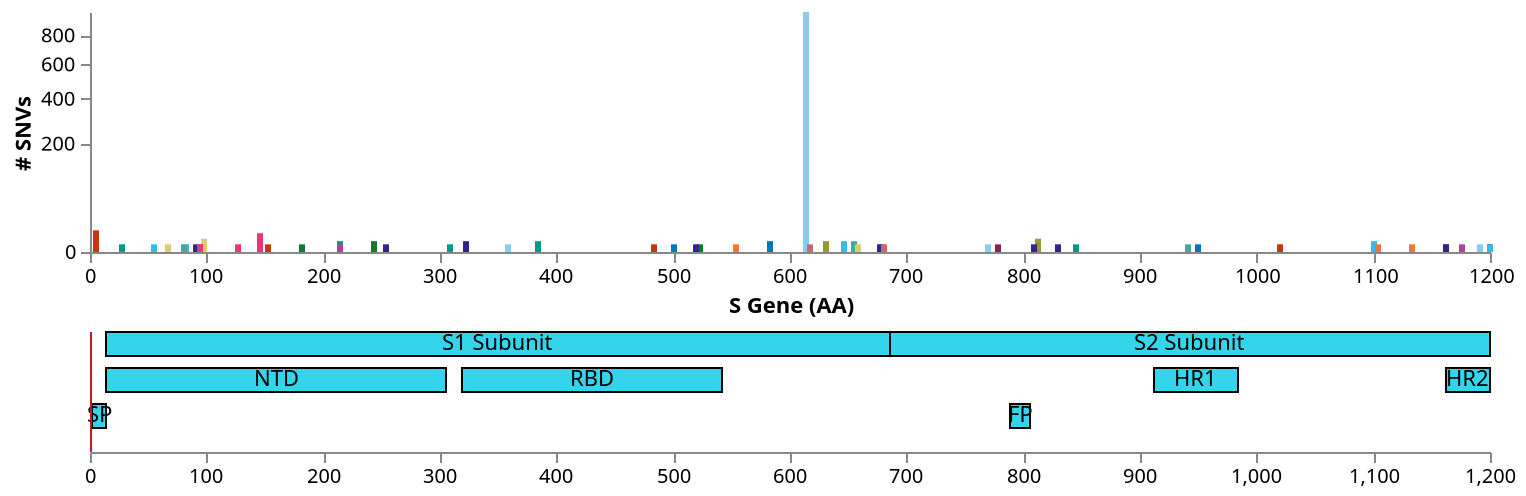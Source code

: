{
  "$schema": "https://vega.github.io/schema/vega/v5.json",
  "description": "A basic bar chart example, with value labels shown upon mouse hover.",
  "width": 700,
  "height": 220,
  "padding": 5,
  "signals": [
    {"name": "entropyPlotHeight", "value": 120},
    {"name": "domainPlotHeight", "value": 60},
    {"name": "domainPlotYRange", "update": "[domainPlotHeight, 0]"},
    {"name": "domainPlotY", "update": "height - domainPlotHeight"},
    {"name": "entropyPlotYRange", "update": "[entropyPlotHeight, 0]"},
    {"name": "totalSequences", "value": 1000},
    {"name": "posField", "value": 1},
    {"name": "rectWidth", "update": "invert('xDetail', 3)"},
    {"name": "xRange", "value": [0, 1200]},
    {"name": "xLabel", "value": "S Gene (AA)"},
    {"name": "yLabel", "value": "# SNVs"},
    {"name": "detailDomain"},
    {
      "name": "hoverGroup",
      "value": null,
      "on": [
        {"events": "@entropybars:mouseover!", "update": "{group: datum.snv}"},
        {"events": "@entropybars:mouseout!", "update": "null"}
      ]
    },
    {
      "name": "clearSnv",
      "value": true,
      "on": [
        {"events": "mouseup[!event.item]", "update": "true", "force": true}
      ]
    },
    {
      "name": "shiftSnv",
      "value": false,
      "on": [
        {
          "events": "@entropybars:click",
          "update": "event.shiftKey",
          "force": true
        }
      ]
    },
    {
      "name": "clickedSnv",
      "value": null,
      "on": [
        {
          "events": "@entropybars:click",
          "update": "{group: datum.snv}",
          "force": true
        }
      ]
    },
    {
      "name": "clearDomain",
      "value": true,
      "on": [
        {"events": "window:mousedown", "update": "true", "force": true}
      ]
    },
    {
      "name": "shiftDomain",
      "value": false,
      "on": [
        {
          "events": "@domain_rects:click",
          "update": "event.shiftKey",
          "force": true
        }
      ]
    },
    {
      "name": "clickedDomain",
      "value": null,
      "on": [
        {
          "events": "@domain_rects:click",
          "update": "{name: datum.name}",
          "force": true
        }
      ]
    }
  ],
  "data": [
    {
      "name": "mutations",
      "values": [
        ["S|614|D|G", 982, "#88ccee", "S · D614G"],
        ["Reference", 77, "#0077bb", "Reference"],
        ["S|5|L|F", 8, "#cc3311", "S · L5F"],
        ["S|145|Y|H", 6, "#ee3377", "S · Y145H"],
        ["S|98|S|F", 3, "#ddcc77", "S · S98F"],
        ["S|812|P|L", 3, "#999933", "S · P812L"],
        ["S|655|H|Y", 2, "#44aa99", "S · H655Y"],
        ["S|583|E|D", 2, "#0077bb", "S · E583D"],
        ["S|243|A|S", 2, "#117733", "S · A243S"],
        ["S|631|P|S", 2, "#999933", "S · P631S"],
        ["S|323|T|I", 2, "#332288", "S · T323I"],
        ["S|384|P|S", 2, "#009988", "S · P384S"],
        ["S|647|A|S", 2, "#33bbee", "S · A647S"],
        ["S|215|D|Y", 2, "#009988", "S · D215Y"],
        ["S|1101|H|Y", 2, "#33bbee", "S · H1101Y"],
        ["S|1104|V|L", 1, "#ee7733", "S · V1104L"],
        ["S|618|T|I", 1, "#cc6677", "S · T618I"],
        ["S|153|M|V", 1, "#cc3311", "S · M153V"],
        ["S|483|V|F", 1, "#cc3311", "S · V483F"],
        ["S|845|A|S", 1, "#009988", "S · A845S"],
        ["S|27|A|V", 1, "#009988", "S · A27V"],
        ["S|1020|A|S", 1, "#cc3311", "S · A1020S"],
        ["S|1176|V|F", 1, "#aa4499", "S · V1176F"],
        ["S|90|V|F", 1, "#332288", "S · V90F"],
        ["S|679|N|K", 1, "#117733", "S · N679K"],
        ["S|83|V|F", 1, "#33bbee", "S · V83F"],
        ["S|1162|P|L", 1, "#cc3311", "S · P1162L"],
        ["S|778|T|I", 1, "#882255", "S · T778I"],
        ["S|67|A|V", 1, "#ddcc77", "S · A67V"],
        ["S|80|D|N", 1, "#44aa99", "S · D80N"],
        ["S|522|A|S", 1, "#117733", "S · A522S"],
        ["S|1248|C|F", 1, "#882255", "S · C1248F"],
        ["S|1203|L|F", 1, "#cc6677", "S · L1203F"],
        ["S|1252|S|F", 1, "#cc3311", "S · S1252F"],
        ["S|214|R|L", 1, "#aa4499", "S · R214L"],
        ["S|1237|M|I", 1, "#33bbee", "S · M1237I"],
        ["S|520|A|S", 1, "#332288", "S · A520S"],
        ["S|950|D|H", 1, "#0077bb", "S · D950H"],
        ["S|127|V|F", 1, "#ee3377", "S · V127F"],
        ["S|677|Q|H", 1, "#332288", "S · Q677H"],
        ["S|680|S|F", 1, "#cc6677", "S · S680F"],
        ["S|309|E|Q", 1, "#009988", "S · E309Q"],
        ["S|554|E|D", 1, "#ee7733", "S · E554D"],
        ["S|1133|V|F", 1, "#ee7733", "S · V1133F"],
        ["S|359|S|N", 1, "#88ccee", "S · S359N"],
        ["S|181|G|V", 1, "#117733", "S · G181V"],
        ["S|94|S|F", 1, "#aa4499", "S · S94F"],
        ["S|54|L|F", 1, "#33bbee", "S · L54F"],
        ["S|1191|K|N", 1, "#88ccee", "S · K1191N"],
        ["S|809|P|S", 1, "#332288", "S · P809S"],
        ["S|501|N|Y", 1, "#0077bb", "S · N501Y"],
        ["S|253|D|G", 1, "#332288", "S · D253G"],
        ["S|659|S|L", 1, "#ddcc77", "S · S659L"],
        ["S|769|G|V", 1, "#88ccee", "S · G769V"],
        ["S|95|T|I", 1, "#ee3377", "S · T95I"],
        ["S|1163|D|Y", 1, "#332288", "S · D1163Y"],
        ["S|830|D|G", 1, "#332288", "S · D830G"],
        ["S|941|T|I", 1, "#44aa99", "S · T941I"]
      ],
      "format": {
        "type": "json",
        "parse": {"0": "string", "1": "number", "2": "string", "3": "string"}
      },
      "transform": [
        {
          "type": "project",
          "fields": ["0", "1", "2", "3"],
          "as": ["snv", "count", "color", "snvName"]
        },
        {"type": "filter", "expr": "datum.snv !== 'Reference'"},
        {
          "type": "formula",
          "expr": "parseInt(split(datum.snv, '|')[posField])",
          "as": "pos"
        },
        {
          "type": "formula",
          "expr": "datum.count / totalSequences",
          "as": "percent"
        }
      ]
    },
    {
      "name": "mutationsFiltered",
      "source": "mutations",
      "transform": [
        {
          "type": "filter",
          "expr": "isValid(detailDomain) ? datum.pos >= detailDomain[0] && datum.pos <= detailDomain[1] : datum"
        }
      ]
    },
    {
      "name": "selected",
      "values": [{"group": "S|614|D|G"}],
      "on": [
        {"trigger": "clearSnv", "remove": true},
        {"trigger": "!shiftSnv", "remove": true},
        {"trigger": "!shiftSnv && clickedSnv", "insert": "clickedSnv"},
        {"trigger": "shiftSnv && clickedSnv", "toggle": "clickedSnv"}
      ],
      "transform": [
        {
          "type": "formula",
          "expr": "parseInt(split(datum.group, '|')[1])",
          "as": "pos"
        },
        {
          "type": "lookup",
          "from": "mutations",
          "key": "snv",
          "values": ["color"],
          "fields": ["group"],
          "as": ["color"]
        }
      ]
    },
    {
      "name": "selectedDomains",
      "values": [],
      "on": [
        {"trigger": "clearDomain", "remove": true},
        {"trigger": "!shiftDomain", "remove": true},
        {"trigger": "!shiftDomain && clickedDomain", "insert": "clickedDomain"},
        {"trigger": "shiftDomain && clickedDomain", "toggle": "clickedDomain"}
      ]
    },
    {
      "name": "domains",
      "values": [
        {
          "abbr": "S1 Subunit",
          "name": "S1 Subunit",
          "start": 14,
          "end": 685,
          "row": 0
        },
        {
          "abbr": "RBD",
          "name": "Receptor Binding Domain",
          "start": 319,
          "end": 541,
          "row": 1
        },
        {
          "abbr": "S2 Subunit",
          "name": "S2 Subunit",
          "start": 686,
          "end": 1273,
          "row": 0
        },
        {
          "abbr": "SP",
          "name": "Signal Peptide",
          "start": 1,
          "end": 13,
          "row": 2
        },
        {
          "abbr": "NTD",
          "name": "N-Terminal Domain",
          "start": 14,
          "end": 305,
          "row": 1
        },
        {
          "abbr": "FP",
          "name": "Fusion Peptide",
          "start": 788,
          "end": 806,
          "row": 2
        },
        {
          "abbr": "HR1",
          "name": "Heptapeptide Repeat Sequence 1",
          "start": 912,
          "end": 984,
          "row": 1
        },
        {
          "abbr": "HR2",
          "name": "Heptapeptide Repeat Sequence 2",
          "start": 1163,
          "end": 1213,
          "row": 1
        },
        {
          "abbr": "TM",
          "name": "Transmembrane Domain",
          "start": 1213,
          "end": 1237,
          "row": 1
        },
        {
          "abbr": "CT",
          "name": "Cytoplasm Domain",
          "start": 1237,
          "end": 1273,
          "row": 1
        }
      ],
      "transform": [
        {
          "type": "formula",
          "expr": "(datum.row > 0 ? -datum.row - (0.5 * datum.row) : datum.row) + 5",
          "as": "rowTop"
        },
        {"type": "formula", "expr": "(datum.rowTop - 1)", "as": "rowBottom"},
        {"type": "filter", "expr": "datum.start < xRange[1]"}
      ]
    }
  ],
  "scales": [
    {
      "name": "xOverview",
      "type": "linear",
      "domain": {"signal": "xRange"},
      "range": "width",
      "padding": 0.05,
      "round": true,
      "zero": false,
      "clamp": true
    },
    {
      "name": "xDetail",
      "type": "linear",
      "domain": {"signal": "xRange"},
      "domainRaw": {"signal": "detailDomain"},
      "range": "width",
      "padding": 0.05,
      "round": true,
      "zero": false,
      "clamp": true
    }
  ],
  "axes": [],
  "marks": [
    {
      "name": "entropybarplot",
      "type": "group",
      "encode": {
        "update": {
          "x": {"value": 0},
          "y": {"value": 0},
          "width": {"signal": "width"},
          "height": {"signal": "entropyPlotHeight"}
        }
      },
      "scales": [
        {
          "name": "entropyYScale",
          "type": "pow",
          "exponent": 0.5,
          "domain": {"data": "mutationsFiltered", "field": "count"},
          "range": {"signal": "entropyPlotYRange"}
        }
      ],
      "axes": [
        {
          "orient": "bottom",
          "scale": "xDetail",
          "format": "d",
          "title": {"signal": "xLabel"}
        },
        {
          "orient": "left",
          "scale": "entropyYScale",
          "labelOverlap": "greedy",
          "tickCount": 5,
          "title": {"signal": "yLabel"}
        }
      ],
      "marks": [
        {
          "name": "entropymark",
          "type": "rule",
          "from": {"data": "selected"},
          "encode": {
            "enter": {"zindex": {"value": 1}},
            "update": {
              "x": {"scale": "xDetail", "field": "pos"},
              "x2": {"scale": "xDetail", "field": "pos"},
              "y": {"value": 0},
              "y2": {"signal": "entropyPlotHeight"},
              "stroke": {"field": "color"}
            }
          }
        },
        {
          "name": "entropybars",
          "type": "rect",
          "from": {"data": "mutationsFiltered"},
          "encode": {
            "enter": {"stroke": {"value": "#000"}},
            "update": {
              "xc": {"scale": "xDetail", "field": "pos"},
              "width": {"scale": "xDetail", "signal": "rectWidth"},
              "y": {"scale": "entropyYScale", "field": "count"},
              "y2": {"scale": "entropyYScale", "value": 0},
              "tooltip": {
                "signal": "{title: datum.snvName, 'Count': datum.count, '%': format(datum.percent, '.1%')}"
              },
              "fill": {"field": "color"},
              "strokeWidth": [
                {
                  "test": "hoverGroup && hoverGroup.group == datum.snv",
                  "value": 1
                },
                {"value": 0}
              ],
              "zindex": [
                {
                  "test": "hoverGroup && hoverGroup.group == datum.snv",
                  "value": 3
                },
                {"value": 2}
              ]
            }
          }
        }
      ]
    },
    {
      "name": "domainPlot",
      "type": "group",
      "encode": {
        "enter": {"fill": {"value": "transparent"}},
        "update": {
          "x": {"value": 0},
          "y": {"signal": "domainPlotY"},
          "width": {"signal": "width"},
          "height": {"signal": "domainPlotHeight"}
        }
      },
      "signals": [
        {
          "name": "brush",
          "value": 0,
          "on": [
            {"events": "@domainPlot:mousedown", "update": "[x(), x()]"},
            {
              "events": "[@domainPlot:mousedown, window:mouseup] > window:mousemove!",
              "update": "[brush[0], clamp(x(), 0, width)]"
            },
            {
              "events": {"signal": "delta"},
              "update": "clampRange([anchor[0] + delta, anchor[1] + delta], 0, width)"
            },
            {
              "events": "@domain_rects:mousedown",
              "update": "[scale('xOverview', datum.start), scale('xOverview', datum.end)]"
            }
          ]
        },
        {
          "name": "anchor",
          "value": null,
          "on": [{"events": "@brush:mousedown", "update": "slice(brush)"}]
        },
        {
          "name": "xdown",
          "value": 0,
          "on": [{"events": "@brush:mousedown", "update": "x()"}]
        },
        {
          "name": "delta",
          "value": 0,
          "on": [
            {
              "events": "[@brush:mousedown, window:mouseup] > window:mousemove!",
              "update": "x() - xdown"
            }
          ]
        },
        {
          "name": "detailDomain",
          "push": "outer",
          "on": [
            {
              "events": {"signal": "brush"},
              "update": "span(brush) ? invert('xOverview', brush) : null"
            }
          ]
        }
      ],
      "scales": [
        {
          "name": "domainYScale",
          "type": "linear",
          "domain": [0, 5],
          "range": {"signal": "domainPlotYRange"}
        }
      ],
      "axes": [{"orient": "bottom", "scale": "xOverview"}],
      "marks": [
        {
          "name": "domain_rects",
          "type": "rect",
          "from": {"data": "domains"},
          "encode": {
            "enter": {
              "x": {"scale": "xOverview", "field": "start"},
              "x2": {"scale": "xOverview", "field": "end"},
              "y": {"scale": "domainYScale", "field": "rowTop"},
              "y2": {"scale": "domainYScale", "field": "rowBottom"},
              "stroke": {"value": "black"},
              "tooltip": {
                "signal": "{ title: datum.name, 'start': datum.start, 'end': datum.end }"
              }
            },
            "update": {
              "fill": [
                {
                  "test": "indata('selectedDomains', 'name', datum.name)",
                  "value": "#00ff00"
                },
                {"value": "#34d5eb"}
              ]
            },
            "hover": {"fill": {"value": "#ff0000"}}
          }
        },
        {
          "name": "domain_labels",
          "type": "text",
          "from": {"data": "domain_rects"},
          "interactive": false,
          "encode": {
            "enter": {
              "x": {"field": "x"},
              "dx": {"field": "width", "mult": 0.5},
              "y": {"field": "y"},
              "dy": {"field": "height", "mult": 0.5},
              "text": {"field": "datum.abbr"},
              "align": {"value": "center"},
              "baseline": {"value": "middle"},
              "fill": {"value": "black"},
              "tooltip": {"signal": "datum.tooltip"}
            }
          }
        },
        {
          "type": "rect",
          "name": "brush",
          "interactive": false,
          "encode": {
            "enter": {
              "y": {"value": 0},
              "height": {"signal": "domainPlotHeight"},
              "fill": {"value": "#333"},
              "fillOpacity": {"value": 0.2}
            },
            "update": {
              "x": {"signal": "brush[0]"},
              "x2": {"signal": "brush[1]"}
            }
          }
        },
        {
          "type": "rect",
          "interactive": false,
          "encode": {
            "enter": {
              "y": {"value": 0},
              "height": {"signal": "domainPlotHeight"},
              "width": {"value": 1},
              "fill": {"value": "firebrick"}
            },
            "update": {"x": {"signal": "brush[0]"}}
          }
        },
        {
          "type": "rect",
          "interactive": false,
          "encode": {
            "enter": {
              "y": {"value": 0},
              "height": {"signal": "domainPlotHeight"},
              "width": {"value": 1},
              "fill": {"value": "firebrick"}
            },
            "update": {"x": {"signal": "brush[1]"}}
          }
        }
      ]
    }
  ]
}
